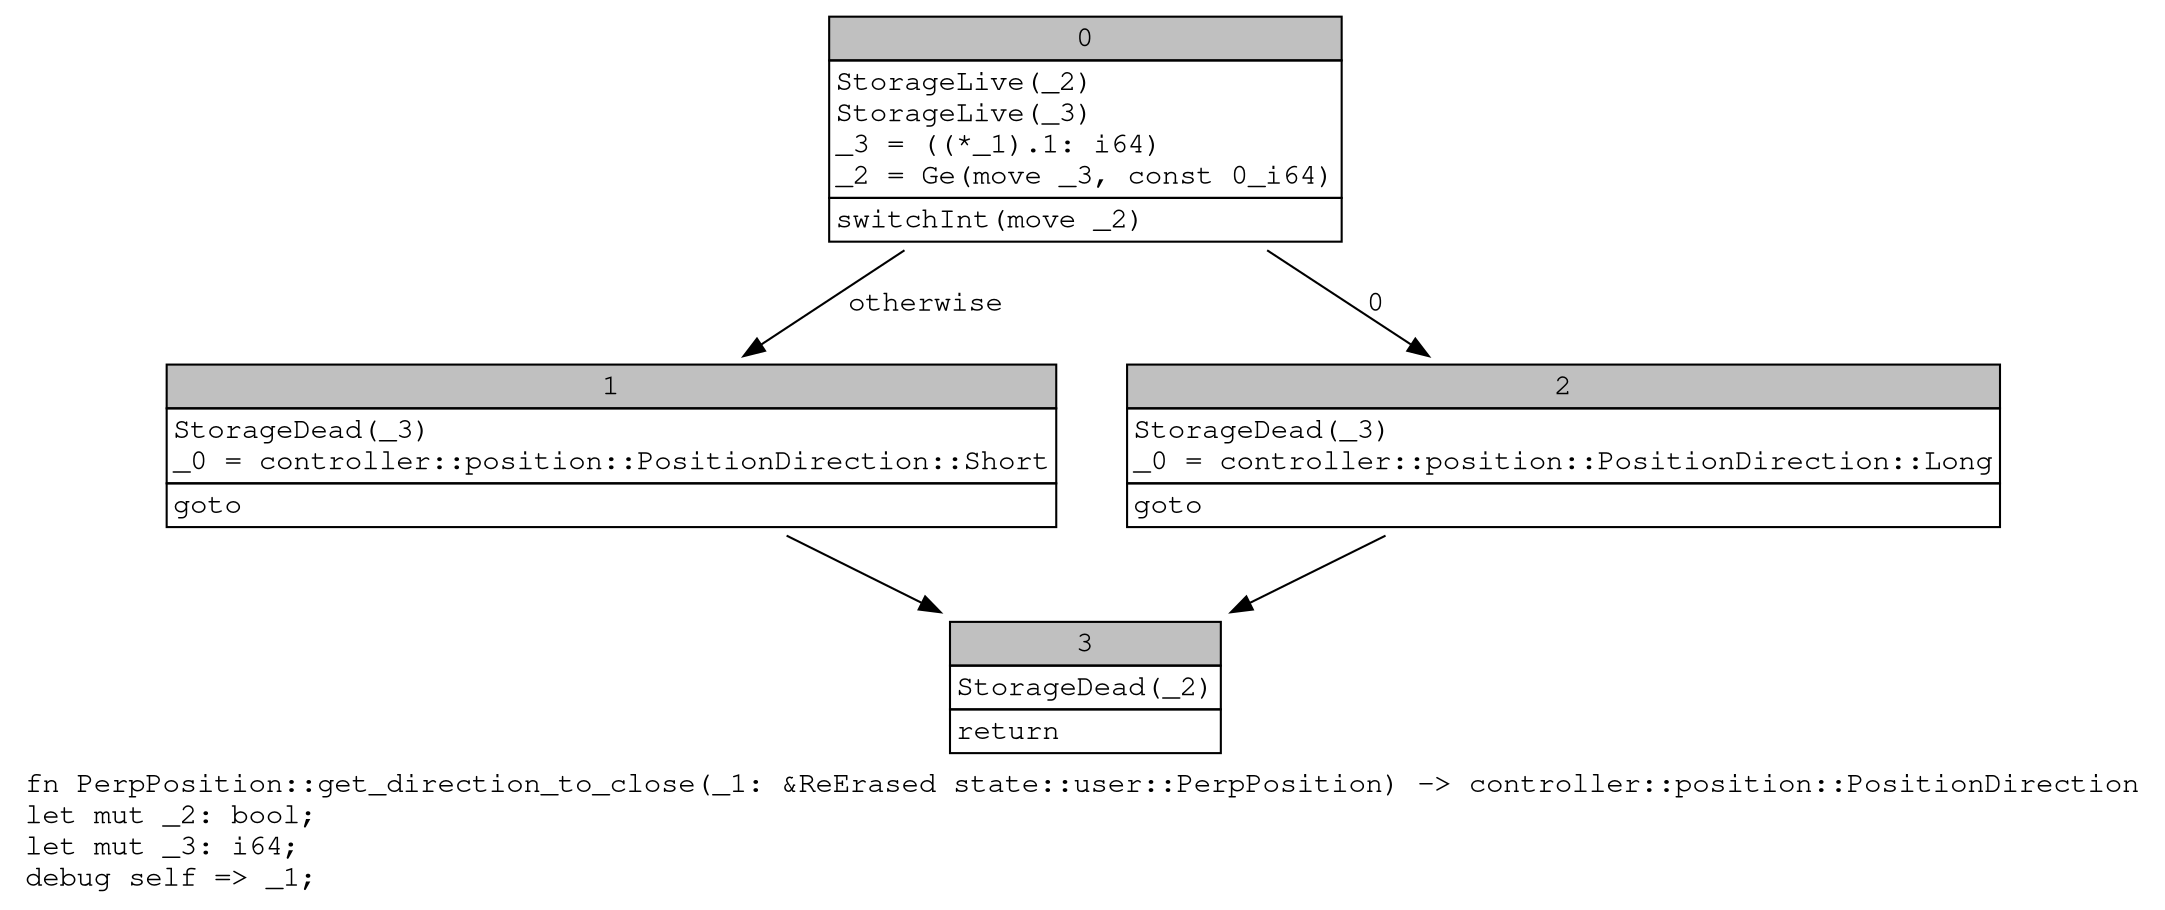 digraph Mir_0_4364 {
    graph [fontname="Courier, monospace"];
    node [fontname="Courier, monospace"];
    edge [fontname="Courier, monospace"];
    label=<fn PerpPosition::get_direction_to_close(_1: &amp;ReErased state::user::PerpPosition) -&gt; controller::position::PositionDirection<br align="left"/>let mut _2: bool;<br align="left"/>let mut _3: i64;<br align="left"/>debug self =&gt; _1;<br align="left"/>>;
    bb0__0_4364 [shape="none", label=<<table border="0" cellborder="1" cellspacing="0"><tr><td bgcolor="gray" align="center" colspan="1">0</td></tr><tr><td align="left" balign="left">StorageLive(_2)<br/>StorageLive(_3)<br/>_3 = ((*_1).1: i64)<br/>_2 = Ge(move _3, const 0_i64)<br/></td></tr><tr><td align="left">switchInt(move _2)</td></tr></table>>];
    bb1__0_4364 [shape="none", label=<<table border="0" cellborder="1" cellspacing="0"><tr><td bgcolor="gray" align="center" colspan="1">1</td></tr><tr><td align="left" balign="left">StorageDead(_3)<br/>_0 = controller::position::PositionDirection::Short<br/></td></tr><tr><td align="left">goto</td></tr></table>>];
    bb2__0_4364 [shape="none", label=<<table border="0" cellborder="1" cellspacing="0"><tr><td bgcolor="gray" align="center" colspan="1">2</td></tr><tr><td align="left" balign="left">StorageDead(_3)<br/>_0 = controller::position::PositionDirection::Long<br/></td></tr><tr><td align="left">goto</td></tr></table>>];
    bb3__0_4364 [shape="none", label=<<table border="0" cellborder="1" cellspacing="0"><tr><td bgcolor="gray" align="center" colspan="1">3</td></tr><tr><td align="left" balign="left">StorageDead(_2)<br/></td></tr><tr><td align="left">return</td></tr></table>>];
    bb0__0_4364 -> bb2__0_4364 [label="0"];
    bb0__0_4364 -> bb1__0_4364 [label="otherwise"];
    bb1__0_4364 -> bb3__0_4364 [label=""];
    bb2__0_4364 -> bb3__0_4364 [label=""];
}
